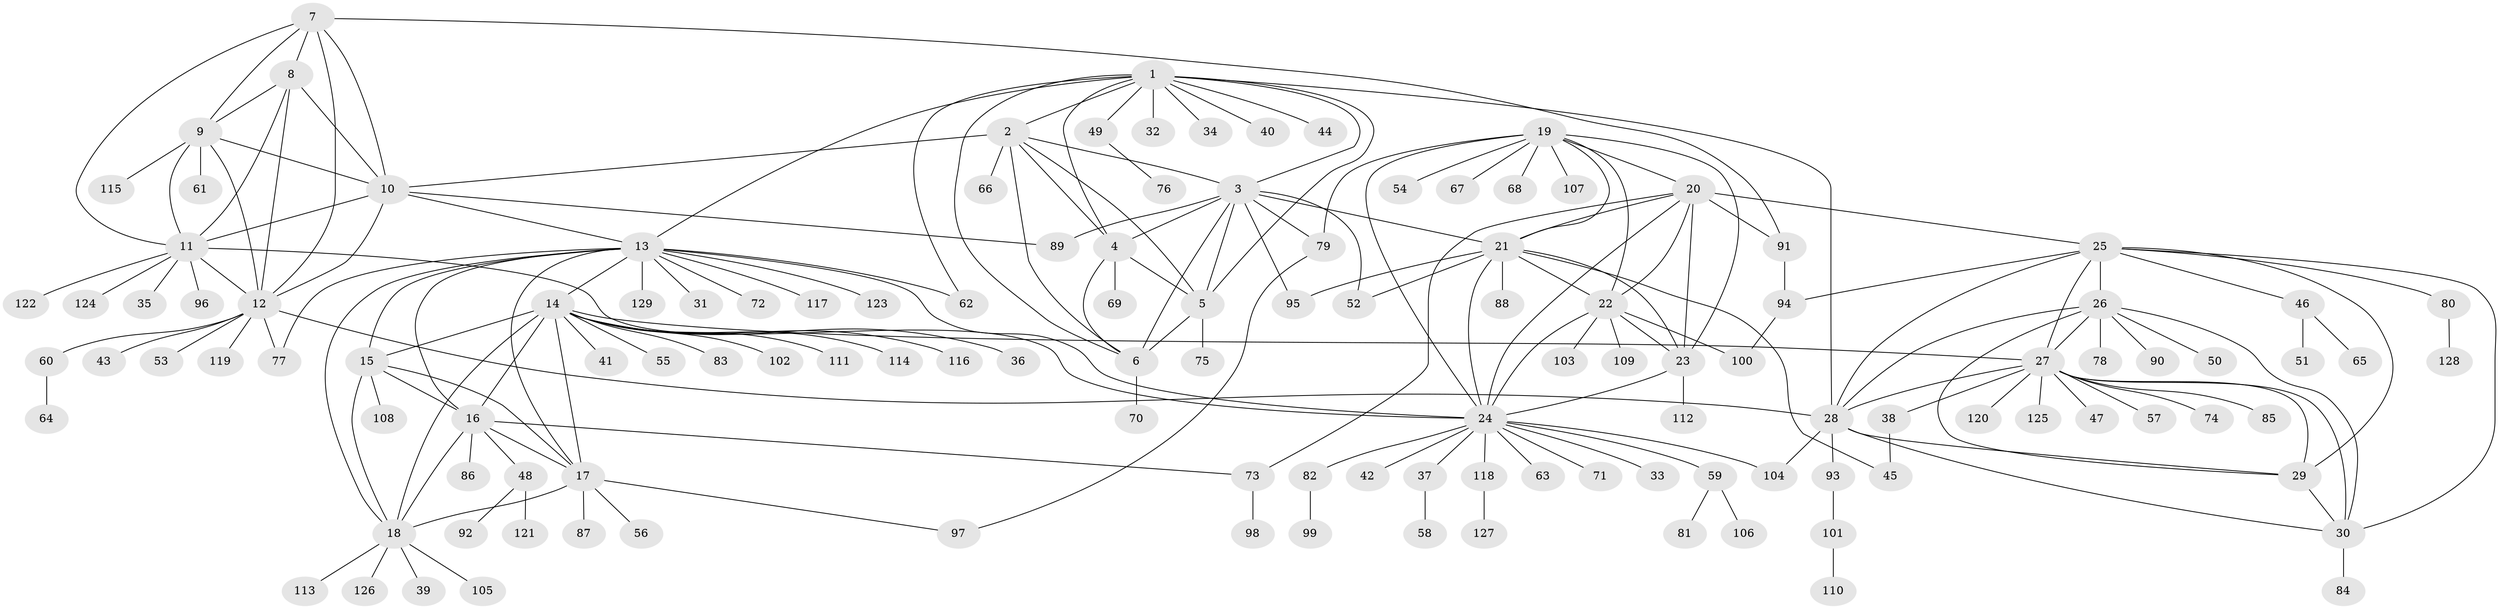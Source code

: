 // Generated by graph-tools (version 1.1) at 2025/50/03/09/25 03:50:32]
// undirected, 129 vertices, 197 edges
graph export_dot {
graph [start="1"]
  node [color=gray90,style=filled];
  1;
  2;
  3;
  4;
  5;
  6;
  7;
  8;
  9;
  10;
  11;
  12;
  13;
  14;
  15;
  16;
  17;
  18;
  19;
  20;
  21;
  22;
  23;
  24;
  25;
  26;
  27;
  28;
  29;
  30;
  31;
  32;
  33;
  34;
  35;
  36;
  37;
  38;
  39;
  40;
  41;
  42;
  43;
  44;
  45;
  46;
  47;
  48;
  49;
  50;
  51;
  52;
  53;
  54;
  55;
  56;
  57;
  58;
  59;
  60;
  61;
  62;
  63;
  64;
  65;
  66;
  67;
  68;
  69;
  70;
  71;
  72;
  73;
  74;
  75;
  76;
  77;
  78;
  79;
  80;
  81;
  82;
  83;
  84;
  85;
  86;
  87;
  88;
  89;
  90;
  91;
  92;
  93;
  94;
  95;
  96;
  97;
  98;
  99;
  100;
  101;
  102;
  103;
  104;
  105;
  106;
  107;
  108;
  109;
  110;
  111;
  112;
  113;
  114;
  115;
  116;
  117;
  118;
  119;
  120;
  121;
  122;
  123;
  124;
  125;
  126;
  127;
  128;
  129;
  1 -- 2;
  1 -- 3;
  1 -- 4;
  1 -- 5;
  1 -- 6;
  1 -- 13;
  1 -- 28;
  1 -- 32;
  1 -- 34;
  1 -- 40;
  1 -- 44;
  1 -- 49;
  1 -- 62;
  2 -- 3;
  2 -- 4;
  2 -- 5;
  2 -- 6;
  2 -- 10;
  2 -- 66;
  3 -- 4;
  3 -- 5;
  3 -- 6;
  3 -- 21;
  3 -- 52;
  3 -- 79;
  3 -- 89;
  3 -- 95;
  4 -- 5;
  4 -- 6;
  4 -- 69;
  5 -- 6;
  5 -- 75;
  6 -- 70;
  7 -- 8;
  7 -- 9;
  7 -- 10;
  7 -- 11;
  7 -- 12;
  7 -- 91;
  8 -- 9;
  8 -- 10;
  8 -- 11;
  8 -- 12;
  9 -- 10;
  9 -- 11;
  9 -- 12;
  9 -- 61;
  9 -- 115;
  10 -- 11;
  10 -- 12;
  10 -- 13;
  10 -- 89;
  11 -- 12;
  11 -- 24;
  11 -- 35;
  11 -- 96;
  11 -- 122;
  11 -- 124;
  12 -- 28;
  12 -- 43;
  12 -- 53;
  12 -- 60;
  12 -- 77;
  12 -- 119;
  13 -- 14;
  13 -- 15;
  13 -- 16;
  13 -- 17;
  13 -- 18;
  13 -- 24;
  13 -- 31;
  13 -- 62;
  13 -- 72;
  13 -- 77;
  13 -- 117;
  13 -- 123;
  13 -- 129;
  14 -- 15;
  14 -- 16;
  14 -- 17;
  14 -- 18;
  14 -- 27;
  14 -- 36;
  14 -- 41;
  14 -- 55;
  14 -- 83;
  14 -- 102;
  14 -- 111;
  14 -- 114;
  14 -- 116;
  15 -- 16;
  15 -- 17;
  15 -- 18;
  15 -- 108;
  16 -- 17;
  16 -- 18;
  16 -- 48;
  16 -- 73;
  16 -- 86;
  17 -- 18;
  17 -- 56;
  17 -- 87;
  17 -- 97;
  18 -- 39;
  18 -- 105;
  18 -- 113;
  18 -- 126;
  19 -- 20;
  19 -- 21;
  19 -- 22;
  19 -- 23;
  19 -- 24;
  19 -- 54;
  19 -- 67;
  19 -- 68;
  19 -- 79;
  19 -- 107;
  20 -- 21;
  20 -- 22;
  20 -- 23;
  20 -- 24;
  20 -- 25;
  20 -- 73;
  20 -- 91;
  21 -- 22;
  21 -- 23;
  21 -- 24;
  21 -- 45;
  21 -- 52;
  21 -- 88;
  21 -- 95;
  22 -- 23;
  22 -- 24;
  22 -- 100;
  22 -- 103;
  22 -- 109;
  23 -- 24;
  23 -- 112;
  24 -- 33;
  24 -- 37;
  24 -- 42;
  24 -- 59;
  24 -- 63;
  24 -- 71;
  24 -- 82;
  24 -- 104;
  24 -- 118;
  25 -- 26;
  25 -- 27;
  25 -- 28;
  25 -- 29;
  25 -- 30;
  25 -- 46;
  25 -- 80;
  25 -- 94;
  26 -- 27;
  26 -- 28;
  26 -- 29;
  26 -- 30;
  26 -- 50;
  26 -- 78;
  26 -- 90;
  27 -- 28;
  27 -- 29;
  27 -- 30;
  27 -- 38;
  27 -- 47;
  27 -- 57;
  27 -- 74;
  27 -- 85;
  27 -- 120;
  27 -- 125;
  28 -- 29;
  28 -- 30;
  28 -- 93;
  28 -- 104;
  29 -- 30;
  30 -- 84;
  37 -- 58;
  38 -- 45;
  46 -- 51;
  46 -- 65;
  48 -- 92;
  48 -- 121;
  49 -- 76;
  59 -- 81;
  59 -- 106;
  60 -- 64;
  73 -- 98;
  79 -- 97;
  80 -- 128;
  82 -- 99;
  91 -- 94;
  93 -- 101;
  94 -- 100;
  101 -- 110;
  118 -- 127;
}
